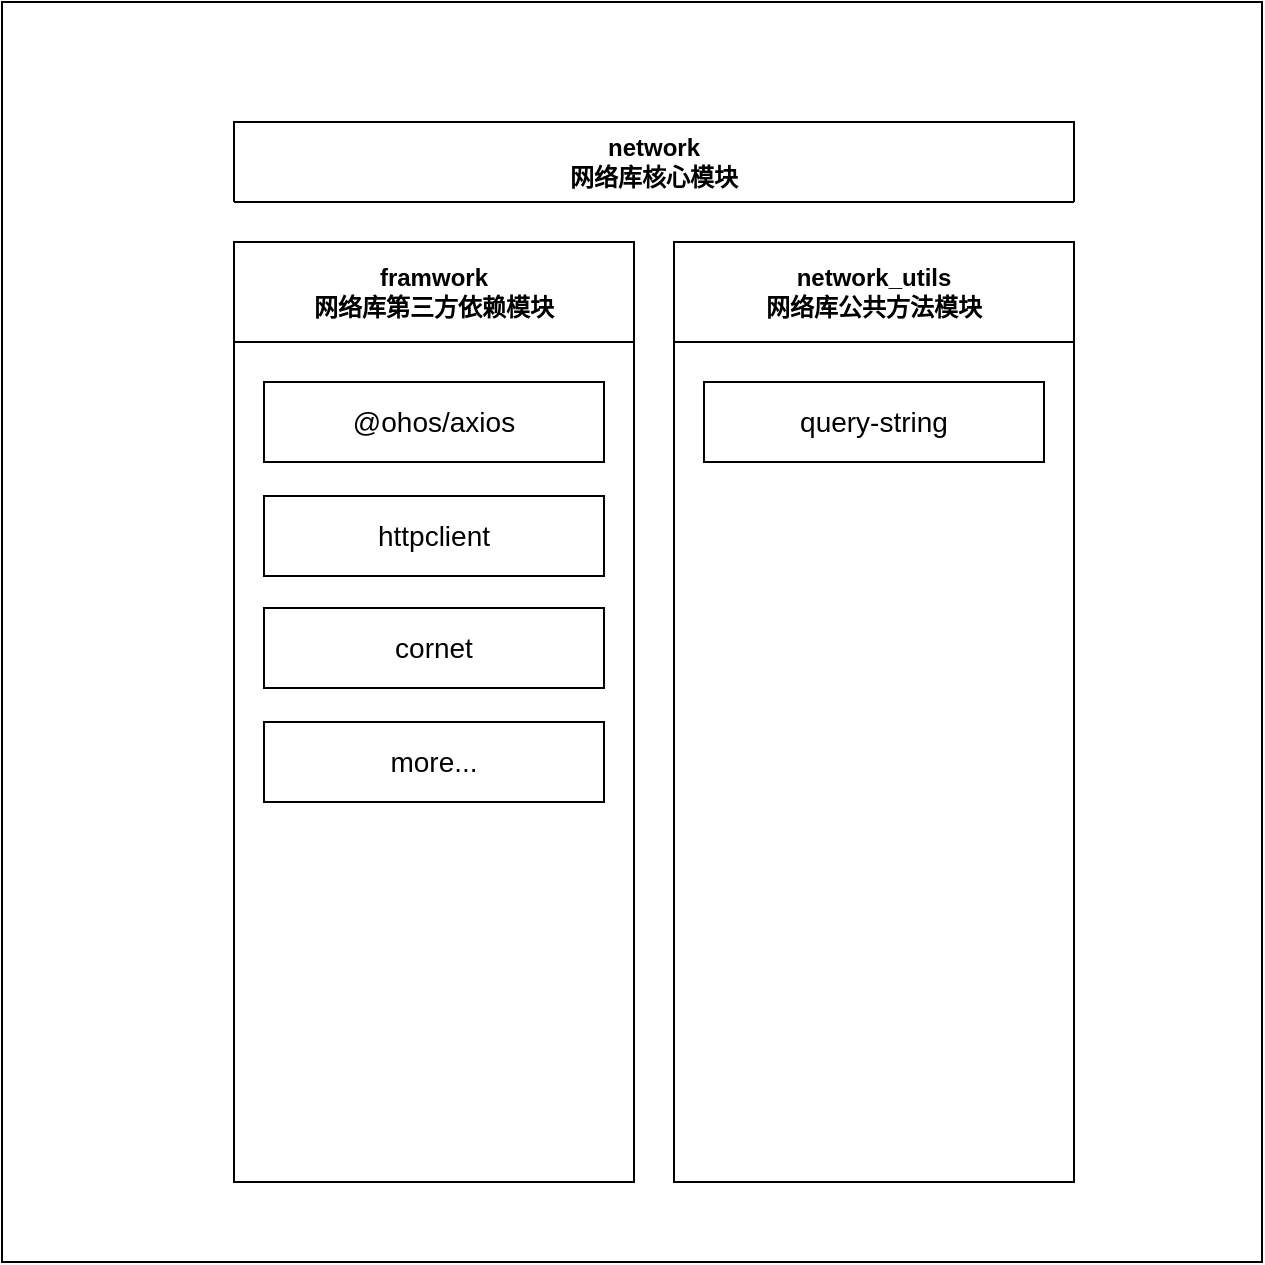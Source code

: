 <mxfile version="22.1.16" type="github">
  <diagram name="第 1 页" id="wJkj5fOoJ11qg7BTNZWh">
    <mxGraphModel dx="912" dy="999" grid="0" gridSize="10" guides="1" tooltips="1" connect="1" arrows="1" fold="1" page="0" pageScale="1" pageWidth="827" pageHeight="1169" math="0" shadow="0">
      <root>
        <mxCell id="0" />
        <mxCell id="1" parent="0" />
        <mxCell id="SBuVG_I4WXoMHMLNgs3m-14" value="" style="whiteSpace=wrap;html=1;aspect=fixed;" vertex="1" parent="1">
          <mxGeometry x="414" y="130" width="630" height="630" as="geometry" />
        </mxCell>
        <mxCell id="SBuVG_I4WXoMHMLNgs3m-8" value="network&lt;br&gt;网络库核心模块" style="swimlane;whiteSpace=wrap;html=1;startSize=50;" vertex="1" collapsed="1" parent="1">
          <mxGeometry x="530" y="190" width="420" height="40" as="geometry">
            <mxRectangle x="530" y="190" width="410" height="470" as="alternateBounds" />
          </mxGeometry>
        </mxCell>
        <mxCell id="SBuVG_I4WXoMHMLNgs3m-9" value="network_utils&lt;br&gt;网络库公共方法模块" style="swimlane;whiteSpace=wrap;html=1;startSize=50;" vertex="1" parent="1">
          <mxGeometry x="750" y="250" width="200" height="470" as="geometry">
            <mxRectangle x="750" y="250" width="180" height="40" as="alternateBounds" />
          </mxGeometry>
        </mxCell>
        <mxCell id="SBuVG_I4WXoMHMLNgs3m-10" value="framwork&lt;br&gt;网络库第三方依赖模块" style="swimlane;whiteSpace=wrap;html=1;startSize=50;" vertex="1" parent="1">
          <mxGeometry x="530" y="250" width="200" height="470" as="geometry">
            <mxRectangle x="530" y="250" width="180" height="40" as="alternateBounds" />
          </mxGeometry>
        </mxCell>
        <mxCell id="SBuVG_I4WXoMHMLNgs3m-11" value="@ohos/axios" style="rounded=0;whiteSpace=wrap;html=1;fontSize=14;" vertex="1" parent="SBuVG_I4WXoMHMLNgs3m-10">
          <mxGeometry x="15" y="70" width="170" height="40" as="geometry" />
        </mxCell>
        <mxCell id="SBuVG_I4WXoMHMLNgs3m-12" value="httpclient" style="rounded=0;whiteSpace=wrap;html=1;fontSize=14;" vertex="1" parent="1">
          <mxGeometry x="545" y="377" width="170" height="40" as="geometry" />
        </mxCell>
        <mxCell id="SBuVG_I4WXoMHMLNgs3m-13" value="cornet" style="rounded=0;whiteSpace=wrap;html=1;fontSize=14;" vertex="1" parent="1">
          <mxGeometry x="545" y="433" width="170" height="40" as="geometry" />
        </mxCell>
        <mxCell id="SBuVG_I4WXoMHMLNgs3m-15" value="more..." style="rounded=0;whiteSpace=wrap;html=1;fontSize=14;" vertex="1" parent="1">
          <mxGeometry x="545" y="490" width="170" height="40" as="geometry" />
        </mxCell>
        <mxCell id="SBuVG_I4WXoMHMLNgs3m-16" value="query-string" style="rounded=0;whiteSpace=wrap;html=1;fontSize=14;" vertex="1" parent="1">
          <mxGeometry x="765" y="320" width="170" height="40" as="geometry" />
        </mxCell>
      </root>
    </mxGraphModel>
  </diagram>
</mxfile>
